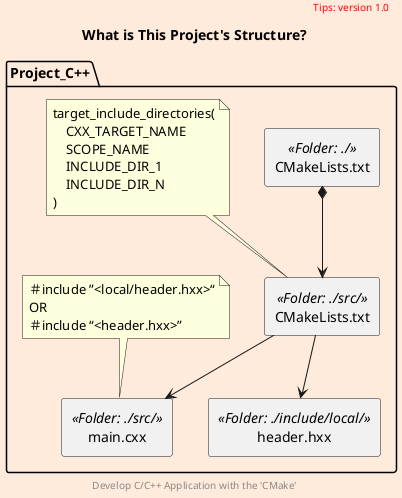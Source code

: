 @startuml
scale 700 width
skinparam backgroundColor #FFEBDC
scale 1

package Project_C++ as project {
    rectangle header.hxx <<Folder: ./include/local/>> as header
    rectangle main.cxx <<Folder: ./src/>> as cxx
    rectangle CMakeLists.txt <<Folder: ./>> as begin
    rectangle CMakeLists.txt <<Folder: ./src/>> as src_list
    note top of src_list
        target_include_directories(
            CXX_TARGET_NAME
            SCOPE_NAME
            INCLUDE_DIR_1
            INCLUDE_DIR_N
        )
    endnote
    note top of cxx
        ＃include ”<local/header.hxx>“
        OR
        ＃include “<header.hxx>”
    endnote
}

begin *--> src_list
src_list --> cxx
src_list --> header

title
    What is This Project's Structure?
end title

header
<font color=red>Tips: version 1.0</font>
endheader

center footer Develop C/C++ Application with the 'CMake'

@enduml